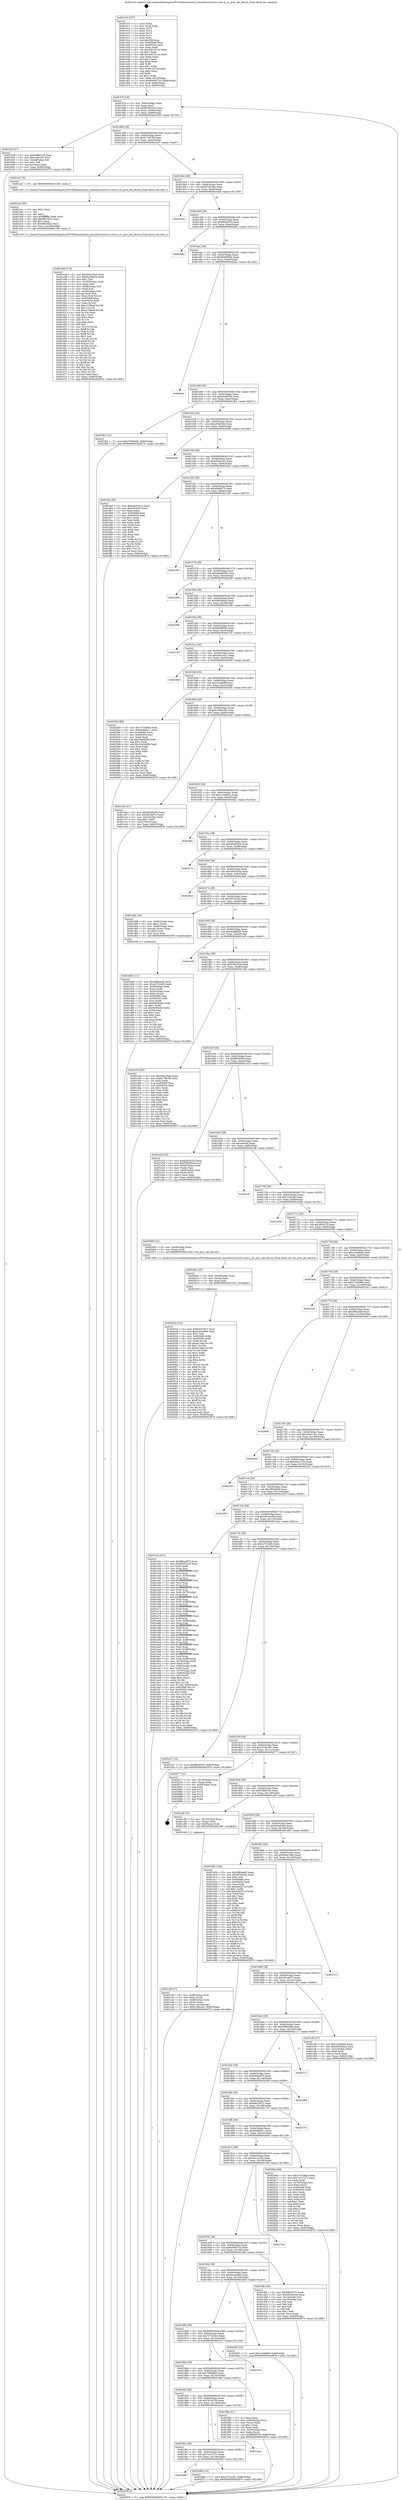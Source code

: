 digraph "0x401410" {
  label = "0x401410 (/mnt/c/Users/mathe/Desktop/tcc/POCII/binaries/extr_linuxdriversrtcrtc-core.h_rtc_proc_del_device_Final-ollvm.out::main(0))"
  labelloc = "t"
  node[shape=record]

  Entry [label="",width=0.3,height=0.3,shape=circle,fillcolor=black,style=filled]
  "0x40147b" [label="{
     0x40147b [29]\l
     | [instrs]\l
     &nbsp;&nbsp;0x40147b \<+3\>: mov -0x80(%rbp),%eax\l
     &nbsp;&nbsp;0x40147e \<+2\>: mov %eax,%ecx\l
     &nbsp;&nbsp;0x401480 \<+6\>: sub $0x80282220,%ecx\l
     &nbsp;&nbsp;0x401486 \<+6\>: mov %eax,-0x94(%rbp)\l
     &nbsp;&nbsp;0x40148c \<+6\>: mov %ecx,-0x98(%rbp)\l
     &nbsp;&nbsp;0x401492 \<+6\>: je 0000000000401b39 \<main+0x729\>\l
  }"]
  "0x401b39" [label="{
     0x401b39 [27]\l
     | [instrs]\l
     &nbsp;&nbsp;0x401b39 \<+5\>: mov $0x548bf13d,%eax\l
     &nbsp;&nbsp;0x401b3e \<+5\>: mov $0x1ceb182,%ecx\l
     &nbsp;&nbsp;0x401b43 \<+3\>: mov -0x2d(%rbp),%dl\l
     &nbsp;&nbsp;0x401b46 \<+3\>: test $0x1,%dl\l
     &nbsp;&nbsp;0x401b49 \<+3\>: cmovne %ecx,%eax\l
     &nbsp;&nbsp;0x401b4c \<+3\>: mov %eax,-0x80(%rbp)\l
     &nbsp;&nbsp;0x401b4f \<+5\>: jmp 0000000000402878 \<main+0x1468\>\l
  }"]
  "0x401498" [label="{
     0x401498 [28]\l
     | [instrs]\l
     &nbsp;&nbsp;0x401498 \<+5\>: jmp 000000000040149d \<main+0x8d\>\l
     &nbsp;&nbsp;0x40149d \<+6\>: mov -0x94(%rbp),%eax\l
     &nbsp;&nbsp;0x4014a3 \<+5\>: sub $0x817967fb,%eax\l
     &nbsp;&nbsp;0x4014a8 \<+6\>: mov %eax,-0x9c(%rbp)\l
     &nbsp;&nbsp;0x4014ae \<+6\>: je 0000000000401ea7 \<main+0xa97\>\l
  }"]
  Exit [label="",width=0.3,height=0.3,shape=circle,fillcolor=black,style=filled,peripheries=2]
  "0x401ea7" [label="{
     0x401ea7 [5]\l
     | [instrs]\l
     &nbsp;&nbsp;0x401ea7 \<+5\>: call 0000000000401160 \<next_i\>\l
     | [calls]\l
     &nbsp;&nbsp;0x401160 \{1\} (/mnt/c/Users/mathe/Desktop/tcc/POCII/binaries/extr_linuxdriversrtcrtc-core.h_rtc_proc_del_device_Final-ollvm.out::next_i)\l
  }"]
  "0x4014b4" [label="{
     0x4014b4 [28]\l
     | [instrs]\l
     &nbsp;&nbsp;0x4014b4 \<+5\>: jmp 00000000004014b9 \<main+0xa9\>\l
     &nbsp;&nbsp;0x4014b9 \<+6\>: mov -0x94(%rbp),%eax\l
     &nbsp;&nbsp;0x4014bf \<+5\>: sub $0x8516192e,%eax\l
     &nbsp;&nbsp;0x4014c4 \<+6\>: mov %eax,-0xa0(%rbp)\l
     &nbsp;&nbsp;0x4014ca \<+6\>: je 00000000004025a9 \<main+0x1199\>\l
  }"]
  "0x4019d8" [label="{
     0x4019d8\l
  }", style=dashed]
  "0x4025a9" [label="{
     0x4025a9\l
  }", style=dashed]
  "0x4014d0" [label="{
     0x4014d0 [28]\l
     | [instrs]\l
     &nbsp;&nbsp;0x4014d0 \<+5\>: jmp 00000000004014d5 \<main+0xc5\>\l
     &nbsp;&nbsp;0x4014d5 \<+6\>: mov -0x94(%rbp),%eax\l
     &nbsp;&nbsp;0x4014db \<+5\>: sub $0x8fba2870,%eax\l
     &nbsp;&nbsp;0x4014e0 \<+6\>: mov %eax,-0xa4(%rbp)\l
     &nbsp;&nbsp;0x4014e6 \<+6\>: je 000000000040268c \<main+0x127c\>\l
  }"]
  "0x40266b" [label="{
     0x40266b [12]\l
     | [instrs]\l
     &nbsp;&nbsp;0x40266b \<+7\>: movl $0x5376cc82,-0x80(%rbp)\l
     &nbsp;&nbsp;0x402672 \<+5\>: jmp 0000000000402878 \<main+0x1468\>\l
  }"]
  "0x40268c" [label="{
     0x40268c\l
  }", style=dashed]
  "0x4014ec" [label="{
     0x4014ec [28]\l
     | [instrs]\l
     &nbsp;&nbsp;0x4014ec \<+5\>: jmp 00000000004014f1 \<main+0xe1\>\l
     &nbsp;&nbsp;0x4014f1 \<+6\>: mov -0x94(%rbp),%eax\l
     &nbsp;&nbsp;0x4014f7 \<+5\>: sub $0x9846850b,%eax\l
     &nbsp;&nbsp;0x4014fc \<+6\>: mov %eax,-0xa8(%rbp)\l
     &nbsp;&nbsp;0x401502 \<+6\>: je 00000000004026ce \<main+0x12be\>\l
  }"]
  "0x4019bc" [label="{
     0x4019bc [28]\l
     | [instrs]\l
     &nbsp;&nbsp;0x4019bc \<+5\>: jmp 00000000004019c1 \<main+0x5b1\>\l
     &nbsp;&nbsp;0x4019c1 \<+6\>: mov -0x94(%rbp),%eax\l
     &nbsp;&nbsp;0x4019c7 \<+5\>: sub $0x7a7e727c,%eax\l
     &nbsp;&nbsp;0x4019cc \<+6\>: mov %eax,-0x158(%rbp)\l
     &nbsp;&nbsp;0x4019d2 \<+6\>: je 000000000040266b \<main+0x125b\>\l
  }"]
  "0x4026ce" [label="{
     0x4026ce\l
  }", style=dashed]
  "0x401508" [label="{
     0x401508 [28]\l
     | [instrs]\l
     &nbsp;&nbsp;0x401508 \<+5\>: jmp 000000000040150d \<main+0xfd\>\l
     &nbsp;&nbsp;0x40150d \<+6\>: mov -0x94(%rbp),%eax\l
     &nbsp;&nbsp;0x401513 \<+5\>: sub $0x9ec6803d,%eax\l
     &nbsp;&nbsp;0x401518 \<+6\>: mov %eax,-0xac(%rbp)\l
     &nbsp;&nbsp;0x40151e \<+6\>: je 0000000000401f82 \<main+0xb72\>\l
  }"]
  "0x401be4" [label="{
     0x401be4\l
  }", style=dashed]
  "0x401f82" [label="{
     0x401f82 [12]\l
     | [instrs]\l
     &nbsp;&nbsp;0x401f82 \<+7\>: movl $0x7594fbb9,-0x80(%rbp)\l
     &nbsp;&nbsp;0x401f89 \<+5\>: jmp 0000000000402878 \<main+0x1468\>\l
  }"]
  "0x401524" [label="{
     0x401524 [28]\l
     | [instrs]\l
     &nbsp;&nbsp;0x401524 \<+5\>: jmp 0000000000401529 \<main+0x119\>\l
     &nbsp;&nbsp;0x401529 \<+6\>: mov -0x94(%rbp),%eax\l
     &nbsp;&nbsp;0x40152f \<+5\>: sub $0xa204632b,%eax\l
     &nbsp;&nbsp;0x401534 \<+6\>: mov %eax,-0xb0(%rbp)\l
     &nbsp;&nbsp;0x40153a \<+6\>: je 0000000000402856 \<main+0x1446\>\l
  }"]
  "0x40201b" [label="{
     0x40201b [152]\l
     | [instrs]\l
     &nbsp;&nbsp;0x40201b \<+5\>: mov $0x6ab53613,%ecx\l
     &nbsp;&nbsp;0x402020 \<+5\>: mov $0x6ea2e860,%edx\l
     &nbsp;&nbsp;0x402025 \<+3\>: mov $0x1,%sil\l
     &nbsp;&nbsp;0x402028 \<+8\>: mov 0x405068,%r8d\l
     &nbsp;&nbsp;0x402030 \<+8\>: mov 0x405054,%r9d\l
     &nbsp;&nbsp;0x402038 \<+3\>: mov %r8d,%r10d\l
     &nbsp;&nbsp;0x40203b \<+7\>: add $0xdc7dad,%r10d\l
     &nbsp;&nbsp;0x402042 \<+4\>: sub $0x1,%r10d\l
     &nbsp;&nbsp;0x402046 \<+7\>: sub $0xdc7dad,%r10d\l
     &nbsp;&nbsp;0x40204d \<+4\>: imul %r10d,%r8d\l
     &nbsp;&nbsp;0x402051 \<+4\>: and $0x1,%r8d\l
     &nbsp;&nbsp;0x402055 \<+4\>: cmp $0x0,%r8d\l
     &nbsp;&nbsp;0x402059 \<+4\>: sete %r11b\l
     &nbsp;&nbsp;0x40205d \<+4\>: cmp $0xa,%r9d\l
     &nbsp;&nbsp;0x402061 \<+3\>: setl %bl\l
     &nbsp;&nbsp;0x402064 \<+3\>: mov %r11b,%r14b\l
     &nbsp;&nbsp;0x402067 \<+4\>: xor $0xff,%r14b\l
     &nbsp;&nbsp;0x40206b \<+3\>: mov %bl,%r15b\l
     &nbsp;&nbsp;0x40206e \<+4\>: xor $0xff,%r15b\l
     &nbsp;&nbsp;0x402072 \<+4\>: xor $0x1,%sil\l
     &nbsp;&nbsp;0x402076 \<+3\>: mov %r14b,%r12b\l
     &nbsp;&nbsp;0x402079 \<+4\>: and $0xff,%r12b\l
     &nbsp;&nbsp;0x40207d \<+3\>: and %sil,%r11b\l
     &nbsp;&nbsp;0x402080 \<+3\>: mov %r15b,%r13b\l
     &nbsp;&nbsp;0x402083 \<+4\>: and $0xff,%r13b\l
     &nbsp;&nbsp;0x402087 \<+3\>: and %sil,%bl\l
     &nbsp;&nbsp;0x40208a \<+3\>: or %r11b,%r12b\l
     &nbsp;&nbsp;0x40208d \<+3\>: or %bl,%r13b\l
     &nbsp;&nbsp;0x402090 \<+3\>: xor %r13b,%r12b\l
     &nbsp;&nbsp;0x402093 \<+3\>: or %r15b,%r14b\l
     &nbsp;&nbsp;0x402096 \<+4\>: xor $0xff,%r14b\l
     &nbsp;&nbsp;0x40209a \<+4\>: or $0x1,%sil\l
     &nbsp;&nbsp;0x40209e \<+3\>: and %sil,%r14b\l
     &nbsp;&nbsp;0x4020a1 \<+3\>: or %r14b,%r12b\l
     &nbsp;&nbsp;0x4020a4 \<+4\>: test $0x1,%r12b\l
     &nbsp;&nbsp;0x4020a8 \<+3\>: cmovne %edx,%ecx\l
     &nbsp;&nbsp;0x4020ab \<+3\>: mov %ecx,-0x80(%rbp)\l
     &nbsp;&nbsp;0x4020ae \<+5\>: jmp 0000000000402878 \<main+0x1468\>\l
  }"]
  "0x402856" [label="{
     0x402856\l
  }", style=dashed]
  "0x401540" [label="{
     0x401540 [28]\l
     | [instrs]\l
     &nbsp;&nbsp;0x401540 \<+5\>: jmp 0000000000401545 \<main+0x135\>\l
     &nbsp;&nbsp;0x401545 \<+6\>: mov -0x94(%rbp),%eax\l
     &nbsp;&nbsp;0x40154b \<+5\>: sub $0xa562e1b3,%eax\l
     &nbsp;&nbsp;0x401550 \<+6\>: mov %eax,-0xb4(%rbp)\l
     &nbsp;&nbsp;0x401556 \<+6\>: je 0000000000401fad \<main+0xb9d\>\l
  }"]
  "0x40200c" [label="{
     0x40200c [15]\l
     | [instrs]\l
     &nbsp;&nbsp;0x40200c \<+4\>: mov -0x58(%rbp),%rax\l
     &nbsp;&nbsp;0x402010 \<+3\>: mov (%rax),%rax\l
     &nbsp;&nbsp;0x402013 \<+3\>: mov %rax,%rdi\l
     &nbsp;&nbsp;0x402016 \<+5\>: call 0000000000401030 \<free@plt\>\l
     | [calls]\l
     &nbsp;&nbsp;0x401030 \{1\} (unknown)\l
  }"]
  "0x401fad" [label="{
     0x401fad [83]\l
     | [instrs]\l
     &nbsp;&nbsp;0x401fad \<+5\>: mov $0x6ab53613,%eax\l
     &nbsp;&nbsp;0x401fb2 \<+5\>: mov $0x3f52e70,%ecx\l
     &nbsp;&nbsp;0x401fb7 \<+2\>: xor %edx,%edx\l
     &nbsp;&nbsp;0x401fb9 \<+7\>: mov 0x405068,%esi\l
     &nbsp;&nbsp;0x401fc0 \<+7\>: mov 0x405054,%edi\l
     &nbsp;&nbsp;0x401fc7 \<+3\>: sub $0x1,%edx\l
     &nbsp;&nbsp;0x401fca \<+3\>: mov %esi,%r8d\l
     &nbsp;&nbsp;0x401fcd \<+3\>: add %edx,%r8d\l
     &nbsp;&nbsp;0x401fd0 \<+4\>: imul %r8d,%esi\l
     &nbsp;&nbsp;0x401fd4 \<+3\>: and $0x1,%esi\l
     &nbsp;&nbsp;0x401fd7 \<+3\>: cmp $0x0,%esi\l
     &nbsp;&nbsp;0x401fda \<+4\>: sete %r9b\l
     &nbsp;&nbsp;0x401fde \<+3\>: cmp $0xa,%edi\l
     &nbsp;&nbsp;0x401fe1 \<+4\>: setl %r10b\l
     &nbsp;&nbsp;0x401fe5 \<+3\>: mov %r9b,%r11b\l
     &nbsp;&nbsp;0x401fe8 \<+3\>: and %r10b,%r11b\l
     &nbsp;&nbsp;0x401feb \<+3\>: xor %r10b,%r9b\l
     &nbsp;&nbsp;0x401fee \<+3\>: or %r9b,%r11b\l
     &nbsp;&nbsp;0x401ff1 \<+4\>: test $0x1,%r11b\l
     &nbsp;&nbsp;0x401ff5 \<+3\>: cmovne %ecx,%eax\l
     &nbsp;&nbsp;0x401ff8 \<+3\>: mov %eax,-0x80(%rbp)\l
     &nbsp;&nbsp;0x401ffb \<+5\>: jmp 0000000000402878 \<main+0x1468\>\l
  }"]
  "0x40155c" [label="{
     0x40155c [28]\l
     | [instrs]\l
     &nbsp;&nbsp;0x40155c \<+5\>: jmp 0000000000401561 \<main+0x151\>\l
     &nbsp;&nbsp;0x401561 \<+6\>: mov -0x94(%rbp),%eax\l
     &nbsp;&nbsp;0x401567 \<+5\>: sub $0xa8afd475,%eax\l
     &nbsp;&nbsp;0x40156c \<+6\>: mov %eax,-0xb8(%rbp)\l
     &nbsp;&nbsp;0x401572 \<+6\>: je 0000000000401c83 \<main+0x873\>\l
  }"]
  "0x4019a0" [label="{
     0x4019a0 [28]\l
     | [instrs]\l
     &nbsp;&nbsp;0x4019a0 \<+5\>: jmp 00000000004019a5 \<main+0x595\>\l
     &nbsp;&nbsp;0x4019a5 \<+6\>: mov -0x94(%rbp),%eax\l
     &nbsp;&nbsp;0x4019ab \<+5\>: sub $0x76c167fd,%eax\l
     &nbsp;&nbsp;0x4019b0 \<+6\>: mov %eax,-0x154(%rbp)\l
     &nbsp;&nbsp;0x4019b6 \<+6\>: je 0000000000401be4 \<main+0x7d4\>\l
  }"]
  "0x401c83" [label="{
     0x401c83\l
  }", style=dashed]
  "0x401578" [label="{
     0x401578 [28]\l
     | [instrs]\l
     &nbsp;&nbsp;0x401578 \<+5\>: jmp 000000000040157d \<main+0x16d\>\l
     &nbsp;&nbsp;0x40157d \<+6\>: mov -0x94(%rbp),%eax\l
     &nbsp;&nbsp;0x401583 \<+5\>: sub $0xabe89268,%eax\l
     &nbsp;&nbsp;0x401588 \<+6\>: mov %eax,-0xbc(%rbp)\l
     &nbsp;&nbsp;0x40158e \<+6\>: je 0000000000402286 \<main+0xe76\>\l
  }"]
  "0x401f8e" [label="{
     0x401f8e [31]\l
     | [instrs]\l
     &nbsp;&nbsp;0x401f8e \<+2\>: xor %eax,%eax\l
     &nbsp;&nbsp;0x401f90 \<+4\>: mov -0x50(%rbp),%rcx\l
     &nbsp;&nbsp;0x401f94 \<+2\>: mov (%rcx),%edx\l
     &nbsp;&nbsp;0x401f96 \<+3\>: sub $0x1,%eax\l
     &nbsp;&nbsp;0x401f99 \<+2\>: sub %eax,%edx\l
     &nbsp;&nbsp;0x401f9b \<+4\>: mov -0x50(%rbp),%rcx\l
     &nbsp;&nbsp;0x401f9f \<+2\>: mov %edx,(%rcx)\l
     &nbsp;&nbsp;0x401fa1 \<+7\>: movl $0xff049559,-0x80(%rbp)\l
     &nbsp;&nbsp;0x401fa8 \<+5\>: jmp 0000000000402878 \<main+0x1468\>\l
  }"]
  "0x402286" [label="{
     0x402286\l
  }", style=dashed]
  "0x401594" [label="{
     0x401594 [28]\l
     | [instrs]\l
     &nbsp;&nbsp;0x401594 \<+5\>: jmp 0000000000401599 \<main+0x189\>\l
     &nbsp;&nbsp;0x401599 \<+6\>: mov -0x94(%rbp),%eax\l
     &nbsp;&nbsp;0x40159f \<+5\>: sub $0xb493bba9,%eax\l
     &nbsp;&nbsp;0x4015a4 \<+6\>: mov %eax,-0xc0(%rbp)\l
     &nbsp;&nbsp;0x4015aa \<+6\>: je 000000000040239b \<main+0xf8b\>\l
  }"]
  "0x401984" [label="{
     0x401984 [28]\l
     | [instrs]\l
     &nbsp;&nbsp;0x401984 \<+5\>: jmp 0000000000401989 \<main+0x579\>\l
     &nbsp;&nbsp;0x401989 \<+6\>: mov -0x94(%rbp),%eax\l
     &nbsp;&nbsp;0x40198f \<+5\>: sub $0x7594fbb9,%eax\l
     &nbsp;&nbsp;0x401994 \<+6\>: mov %eax,-0x150(%rbp)\l
     &nbsp;&nbsp;0x40199a \<+6\>: je 0000000000401f8e \<main+0xb7e\>\l
  }"]
  "0x40239b" [label="{
     0x40239b\l
  }", style=dashed]
  "0x4015b0" [label="{
     0x4015b0 [28]\l
     | [instrs]\l
     &nbsp;&nbsp;0x4015b0 \<+5\>: jmp 00000000004015b5 \<main+0x1a5\>\l
     &nbsp;&nbsp;0x4015b5 \<+6\>: mov -0x94(%rbp),%eax\l
     &nbsp;&nbsp;0x4015bb \<+5\>: sub $0xba9fd500,%eax\l
     &nbsp;&nbsp;0x4015c0 \<+6\>: mov %eax,-0xc4(%rbp)\l
     &nbsp;&nbsp;0x4015c6 \<+6\>: je 00000000004027d7 \<main+0x13c7\>\l
  }"]
  "0x402514" [label="{
     0x402514\l
  }", style=dashed]
  "0x4027d7" [label="{
     0x4027d7\l
  }", style=dashed]
  "0x4015cc" [label="{
     0x4015cc [28]\l
     | [instrs]\l
     &nbsp;&nbsp;0x4015cc \<+5\>: jmp 00000000004015d1 \<main+0x1c1\>\l
     &nbsp;&nbsp;0x4015d1 \<+6\>: mov -0x94(%rbp),%eax\l
     &nbsp;&nbsp;0x4015d7 \<+5\>: sub $0xc08c1911,%eax\l
     &nbsp;&nbsp;0x4015dc \<+6\>: mov %eax,-0xc8(%rbp)\l
     &nbsp;&nbsp;0x4015e2 \<+6\>: je 00000000004020bf \<main+0xcaf\>\l
  }"]
  "0x401968" [label="{
     0x401968 [28]\l
     | [instrs]\l
     &nbsp;&nbsp;0x401968 \<+5\>: jmp 000000000040196d \<main+0x55d\>\l
     &nbsp;&nbsp;0x40196d \<+6\>: mov -0x94(%rbp),%eax\l
     &nbsp;&nbsp;0x401973 \<+5\>: sub $0x737423e3,%eax\l
     &nbsp;&nbsp;0x401978 \<+6\>: mov %eax,-0x14c(%rbp)\l
     &nbsp;&nbsp;0x40197e \<+6\>: je 0000000000402514 \<main+0x1104\>\l
  }"]
  "0x4020bf" [label="{
     0x4020bf\l
  }", style=dashed]
  "0x4015e8" [label="{
     0x4015e8 [28]\l
     | [instrs]\l
     &nbsp;&nbsp;0x4015e8 \<+5\>: jmp 00000000004015ed \<main+0x1dd\>\l
     &nbsp;&nbsp;0x4015ed \<+6\>: mov -0x94(%rbp),%eax\l
     &nbsp;&nbsp;0x4015f3 \<+5\>: sub $0xc13a606f,%eax\l
     &nbsp;&nbsp;0x4015f8 \<+6\>: mov %eax,-0xcc(%rbp)\l
     &nbsp;&nbsp;0x4015fe \<+6\>: je 00000000004025b5 \<main+0x11a5\>\l
  }"]
  "0x4020b3" [label="{
     0x4020b3 [12]\l
     | [instrs]\l
     &nbsp;&nbsp;0x4020b3 \<+7\>: movl $0xc13a606f,-0x80(%rbp)\l
     &nbsp;&nbsp;0x4020ba \<+5\>: jmp 0000000000402878 \<main+0x1468\>\l
  }"]
  "0x4025b5" [label="{
     0x4025b5 [88]\l
     | [instrs]\l
     &nbsp;&nbsp;0x4025b5 \<+5\>: mov $0x7e7d38a6,%eax\l
     &nbsp;&nbsp;0x4025ba \<+5\>: mov $0x6d3b6e11,%ecx\l
     &nbsp;&nbsp;0x4025bf \<+7\>: mov 0x405068,%edx\l
     &nbsp;&nbsp;0x4025c6 \<+7\>: mov 0x405054,%esi\l
     &nbsp;&nbsp;0x4025cd \<+2\>: mov %edx,%edi\l
     &nbsp;&nbsp;0x4025cf \<+6\>: sub $0x20a3d09b,%edi\l
     &nbsp;&nbsp;0x4025d5 \<+3\>: sub $0x1,%edi\l
     &nbsp;&nbsp;0x4025d8 \<+6\>: add $0x20a3d09b,%edi\l
     &nbsp;&nbsp;0x4025de \<+3\>: imul %edi,%edx\l
     &nbsp;&nbsp;0x4025e1 \<+3\>: and $0x1,%edx\l
     &nbsp;&nbsp;0x4025e4 \<+3\>: cmp $0x0,%edx\l
     &nbsp;&nbsp;0x4025e7 \<+4\>: sete %r8b\l
     &nbsp;&nbsp;0x4025eb \<+3\>: cmp $0xa,%esi\l
     &nbsp;&nbsp;0x4025ee \<+4\>: setl %r9b\l
     &nbsp;&nbsp;0x4025f2 \<+3\>: mov %r8b,%r10b\l
     &nbsp;&nbsp;0x4025f5 \<+3\>: and %r9b,%r10b\l
     &nbsp;&nbsp;0x4025f8 \<+3\>: xor %r9b,%r8b\l
     &nbsp;&nbsp;0x4025fb \<+3\>: or %r8b,%r10b\l
     &nbsp;&nbsp;0x4025fe \<+4\>: test $0x1,%r10b\l
     &nbsp;&nbsp;0x402602 \<+3\>: cmovne %ecx,%eax\l
     &nbsp;&nbsp;0x402605 \<+3\>: mov %eax,-0x80(%rbp)\l
     &nbsp;&nbsp;0x402608 \<+5\>: jmp 0000000000402878 \<main+0x1468\>\l
  }"]
  "0x401604" [label="{
     0x401604 [28]\l
     | [instrs]\l
     &nbsp;&nbsp;0x401604 \<+5\>: jmp 0000000000401609 \<main+0x1f9\>\l
     &nbsp;&nbsp;0x401609 \<+6\>: mov -0x94(%rbp),%eax\l
     &nbsp;&nbsp;0x40160f \<+5\>: sub $0xc186a262,%eax\l
     &nbsp;&nbsp;0x401614 \<+6\>: mov %eax,-0xd0(%rbp)\l
     &nbsp;&nbsp;0x40161a \<+6\>: je 0000000000401cba \<main+0x8aa\>\l
  }"]
  "0x401ed4" [label="{
     0x401ed4 [174]\l
     | [instrs]\l
     &nbsp;&nbsp;0x401ed4 \<+5\>: mov $0x564a7ba0,%ecx\l
     &nbsp;&nbsp;0x401ed9 \<+5\>: mov $0x9ec6803d,%edx\l
     &nbsp;&nbsp;0x401ede \<+3\>: mov $0x1,%sil\l
     &nbsp;&nbsp;0x401ee1 \<+6\>: mov -0x160(%rbp),%edi\l
     &nbsp;&nbsp;0x401ee7 \<+3\>: imul %eax,%edi\l
     &nbsp;&nbsp;0x401eea \<+4\>: mov -0x58(%rbp),%r8\l
     &nbsp;&nbsp;0x401eee \<+3\>: mov (%r8),%r8\l
     &nbsp;&nbsp;0x401ef1 \<+4\>: mov -0x50(%rbp),%r9\l
     &nbsp;&nbsp;0x401ef5 \<+3\>: movslq (%r9),%r9\l
     &nbsp;&nbsp;0x401ef8 \<+4\>: mov %edi,(%r8,%r9,4)\l
     &nbsp;&nbsp;0x401efc \<+7\>: mov 0x405068,%eax\l
     &nbsp;&nbsp;0x401f03 \<+7\>: mov 0x405054,%edi\l
     &nbsp;&nbsp;0x401f0a \<+3\>: mov %eax,%r10d\l
     &nbsp;&nbsp;0x401f0d \<+7\>: add $0xcc708aaf,%r10d\l
     &nbsp;&nbsp;0x401f14 \<+4\>: sub $0x1,%r10d\l
     &nbsp;&nbsp;0x401f18 \<+7\>: sub $0xcc708aaf,%r10d\l
     &nbsp;&nbsp;0x401f1f \<+4\>: imul %r10d,%eax\l
     &nbsp;&nbsp;0x401f23 \<+3\>: and $0x1,%eax\l
     &nbsp;&nbsp;0x401f26 \<+3\>: cmp $0x0,%eax\l
     &nbsp;&nbsp;0x401f29 \<+4\>: sete %r11b\l
     &nbsp;&nbsp;0x401f2d \<+3\>: cmp $0xa,%edi\l
     &nbsp;&nbsp;0x401f30 \<+3\>: setl %bl\l
     &nbsp;&nbsp;0x401f33 \<+3\>: mov %r11b,%r14b\l
     &nbsp;&nbsp;0x401f36 \<+4\>: xor $0xff,%r14b\l
     &nbsp;&nbsp;0x401f3a \<+3\>: mov %bl,%r15b\l
     &nbsp;&nbsp;0x401f3d \<+4\>: xor $0xff,%r15b\l
     &nbsp;&nbsp;0x401f41 \<+4\>: xor $0x1,%sil\l
     &nbsp;&nbsp;0x401f45 \<+3\>: mov %r14b,%r12b\l
     &nbsp;&nbsp;0x401f48 \<+4\>: and $0xff,%r12b\l
     &nbsp;&nbsp;0x401f4c \<+3\>: and %sil,%r11b\l
     &nbsp;&nbsp;0x401f4f \<+3\>: mov %r15b,%r13b\l
     &nbsp;&nbsp;0x401f52 \<+4\>: and $0xff,%r13b\l
     &nbsp;&nbsp;0x401f56 \<+3\>: and %sil,%bl\l
     &nbsp;&nbsp;0x401f59 \<+3\>: or %r11b,%r12b\l
     &nbsp;&nbsp;0x401f5c \<+3\>: or %bl,%r13b\l
     &nbsp;&nbsp;0x401f5f \<+3\>: xor %r13b,%r12b\l
     &nbsp;&nbsp;0x401f62 \<+3\>: or %r15b,%r14b\l
     &nbsp;&nbsp;0x401f65 \<+4\>: xor $0xff,%r14b\l
     &nbsp;&nbsp;0x401f69 \<+4\>: or $0x1,%sil\l
     &nbsp;&nbsp;0x401f6d \<+3\>: and %sil,%r14b\l
     &nbsp;&nbsp;0x401f70 \<+3\>: or %r14b,%r12b\l
     &nbsp;&nbsp;0x401f73 \<+4\>: test $0x1,%r12b\l
     &nbsp;&nbsp;0x401f77 \<+3\>: cmovne %edx,%ecx\l
     &nbsp;&nbsp;0x401f7a \<+3\>: mov %ecx,-0x80(%rbp)\l
     &nbsp;&nbsp;0x401f7d \<+5\>: jmp 0000000000402878 \<main+0x1468\>\l
  }"]
  "0x401cba" [label="{
     0x401cba [27]\l
     | [instrs]\l
     &nbsp;&nbsp;0x401cba \<+5\>: mov $0xeb266636,%eax\l
     &nbsp;&nbsp;0x401cbf \<+5\>: mov $0x581def72,%ecx\l
     &nbsp;&nbsp;0x401cc4 \<+3\>: mov -0x2c(%rbp),%edx\l
     &nbsp;&nbsp;0x401cc7 \<+3\>: cmp $0x1,%edx\l
     &nbsp;&nbsp;0x401cca \<+3\>: cmovl %ecx,%eax\l
     &nbsp;&nbsp;0x401ccd \<+3\>: mov %eax,-0x80(%rbp)\l
     &nbsp;&nbsp;0x401cd0 \<+5\>: jmp 0000000000402878 \<main+0x1468\>\l
  }"]
  "0x401620" [label="{
     0x401620 [28]\l
     | [instrs]\l
     &nbsp;&nbsp;0x401620 \<+5\>: jmp 0000000000401625 \<main+0x215\>\l
     &nbsp;&nbsp;0x401625 \<+6\>: mov -0x94(%rbp),%eax\l
     &nbsp;&nbsp;0x40162b \<+5\>: sub $0xce19861a,%eax\l
     &nbsp;&nbsp;0x401630 \<+6\>: mov %eax,-0xd4(%rbp)\l
     &nbsp;&nbsp;0x401636 \<+6\>: je 00000000004024bc \<main+0x10ac\>\l
  }"]
  "0x401eac" [label="{
     0x401eac [40]\l
     | [instrs]\l
     &nbsp;&nbsp;0x401eac \<+5\>: mov $0x2,%ecx\l
     &nbsp;&nbsp;0x401eb1 \<+1\>: cltd\l
     &nbsp;&nbsp;0x401eb2 \<+2\>: idiv %ecx\l
     &nbsp;&nbsp;0x401eb4 \<+6\>: imul $0xfffffffe,%edx,%ecx\l
     &nbsp;&nbsp;0x401eba \<+6\>: add $0xdf633922,%ecx\l
     &nbsp;&nbsp;0x401ec0 \<+3\>: add $0x1,%ecx\l
     &nbsp;&nbsp;0x401ec3 \<+6\>: sub $0xdf633922,%ecx\l
     &nbsp;&nbsp;0x401ec9 \<+6\>: mov %ecx,-0x160(%rbp)\l
     &nbsp;&nbsp;0x401ecf \<+5\>: call 0000000000401160 \<next_i\>\l
     | [calls]\l
     &nbsp;&nbsp;0x401160 \{1\} (/mnt/c/Users/mathe/Desktop/tcc/POCII/binaries/extr_linuxdriversrtcrtc-core.h_rtc_proc_del_device_Final-ollvm.out::next_i)\l
  }"]
  "0x4024bc" [label="{
     0x4024bc\l
  }", style=dashed]
  "0x40163c" [label="{
     0x40163c [28]\l
     | [instrs]\l
     &nbsp;&nbsp;0x40163c \<+5\>: jmp 0000000000401641 \<main+0x231\>\l
     &nbsp;&nbsp;0x401641 \<+6\>: mov -0x94(%rbp),%eax\l
     &nbsp;&nbsp;0x401647 \<+5\>: sub $0xd3b98245,%eax\l
     &nbsp;&nbsp;0x40164c \<+6\>: mov %eax,-0xd8(%rbp)\l
     &nbsp;&nbsp;0x401652 \<+6\>: je 0000000000402374 \<main+0xf64\>\l
  }"]
  "0x401db8" [label="{
     0x401db8 [111]\l
     | [instrs]\l
     &nbsp;&nbsp;0x401db8 \<+5\>: mov $0x2f80a4e0,%ecx\l
     &nbsp;&nbsp;0x401dbd \<+5\>: mov $0x4c701b86,%edx\l
     &nbsp;&nbsp;0x401dc2 \<+4\>: mov -0x58(%rbp),%rdi\l
     &nbsp;&nbsp;0x401dc6 \<+3\>: mov %rax,(%rdi)\l
     &nbsp;&nbsp;0x401dc9 \<+4\>: mov -0x50(%rbp),%rax\l
     &nbsp;&nbsp;0x401dcd \<+6\>: movl $0x0,(%rax)\l
     &nbsp;&nbsp;0x401dd3 \<+7\>: mov 0x405068,%esi\l
     &nbsp;&nbsp;0x401dda \<+8\>: mov 0x405054,%r8d\l
     &nbsp;&nbsp;0x401de2 \<+3\>: mov %esi,%r9d\l
     &nbsp;&nbsp;0x401de5 \<+7\>: add $0x93f56260,%r9d\l
     &nbsp;&nbsp;0x401dec \<+4\>: sub $0x1,%r9d\l
     &nbsp;&nbsp;0x401df0 \<+7\>: sub $0x93f56260,%r9d\l
     &nbsp;&nbsp;0x401df7 \<+4\>: imul %r9d,%esi\l
     &nbsp;&nbsp;0x401dfb \<+3\>: and $0x1,%esi\l
     &nbsp;&nbsp;0x401dfe \<+3\>: cmp $0x0,%esi\l
     &nbsp;&nbsp;0x401e01 \<+4\>: sete %r10b\l
     &nbsp;&nbsp;0x401e05 \<+4\>: cmp $0xa,%r8d\l
     &nbsp;&nbsp;0x401e09 \<+4\>: setl %r11b\l
     &nbsp;&nbsp;0x401e0d \<+3\>: mov %r10b,%bl\l
     &nbsp;&nbsp;0x401e10 \<+3\>: and %r11b,%bl\l
     &nbsp;&nbsp;0x401e13 \<+3\>: xor %r11b,%r10b\l
     &nbsp;&nbsp;0x401e16 \<+3\>: or %r10b,%bl\l
     &nbsp;&nbsp;0x401e19 \<+3\>: test $0x1,%bl\l
     &nbsp;&nbsp;0x401e1c \<+3\>: cmovne %edx,%ecx\l
     &nbsp;&nbsp;0x401e1f \<+3\>: mov %ecx,-0x80(%rbp)\l
     &nbsp;&nbsp;0x401e22 \<+5\>: jmp 0000000000402878 \<main+0x1468\>\l
  }"]
  "0x402374" [label="{
     0x402374\l
  }", style=dashed]
  "0x401658" [label="{
     0x401658 [28]\l
     | [instrs]\l
     &nbsp;&nbsp;0x401658 \<+5\>: jmp 000000000040165d \<main+0x24d\>\l
     &nbsp;&nbsp;0x40165d \<+6\>: mov -0x94(%rbp),%eax\l
     &nbsp;&nbsp;0x401663 \<+5\>: sub $0xd5644354,%eax\l
     &nbsp;&nbsp;0x401668 \<+6\>: mov %eax,-0xdc(%rbp)\l
     &nbsp;&nbsp;0x40166e \<+6\>: je 00000000004024a4 \<main+0x1094\>\l
  }"]
  "0x401c9f" [label="{
     0x401c9f [27]\l
     | [instrs]\l
     &nbsp;&nbsp;0x401c9f \<+4\>: mov -0x68(%rbp),%rdi\l
     &nbsp;&nbsp;0x401ca3 \<+2\>: mov %eax,(%rdi)\l
     &nbsp;&nbsp;0x401ca5 \<+4\>: mov -0x68(%rbp),%rdi\l
     &nbsp;&nbsp;0x401ca9 \<+2\>: mov (%rdi),%eax\l
     &nbsp;&nbsp;0x401cab \<+3\>: mov %eax,-0x2c(%rbp)\l
     &nbsp;&nbsp;0x401cae \<+7\>: movl $0xc186a262,-0x80(%rbp)\l
     &nbsp;&nbsp;0x401cb5 \<+5\>: jmp 0000000000402878 \<main+0x1468\>\l
  }"]
  "0x4024a4" [label="{
     0x4024a4\l
  }", style=dashed]
  "0x401674" [label="{
     0x401674 [28]\l
     | [instrs]\l
     &nbsp;&nbsp;0x401674 \<+5\>: jmp 0000000000401679 \<main+0x269\>\l
     &nbsp;&nbsp;0x401679 \<+6\>: mov -0x94(%rbp),%eax\l
     &nbsp;&nbsp;0x40167f \<+5\>: sub $0xdf7b2542,%eax\l
     &nbsp;&nbsp;0x401684 \<+6\>: mov %eax,-0xe0(%rbp)\l
     &nbsp;&nbsp;0x40168a \<+6\>: je 0000000000401d9b \<main+0x98b\>\l
  }"]
  "0x401410" [label="{
     0x401410 [107]\l
     | [instrs]\l
     &nbsp;&nbsp;0x401410 \<+1\>: push %rbp\l
     &nbsp;&nbsp;0x401411 \<+3\>: mov %rsp,%rbp\l
     &nbsp;&nbsp;0x401414 \<+2\>: push %r15\l
     &nbsp;&nbsp;0x401416 \<+2\>: push %r14\l
     &nbsp;&nbsp;0x401418 \<+2\>: push %r13\l
     &nbsp;&nbsp;0x40141a \<+2\>: push %r12\l
     &nbsp;&nbsp;0x40141c \<+1\>: push %rbx\l
     &nbsp;&nbsp;0x40141d \<+7\>: sub $0x158,%rsp\l
     &nbsp;&nbsp;0x401424 \<+7\>: mov 0x405068,%eax\l
     &nbsp;&nbsp;0x40142b \<+7\>: mov 0x405054,%ecx\l
     &nbsp;&nbsp;0x401432 \<+2\>: mov %eax,%edx\l
     &nbsp;&nbsp;0x401434 \<+6\>: sub $0x4451011b,%edx\l
     &nbsp;&nbsp;0x40143a \<+3\>: sub $0x1,%edx\l
     &nbsp;&nbsp;0x40143d \<+6\>: add $0x4451011b,%edx\l
     &nbsp;&nbsp;0x401443 \<+3\>: imul %edx,%eax\l
     &nbsp;&nbsp;0x401446 \<+3\>: and $0x1,%eax\l
     &nbsp;&nbsp;0x401449 \<+3\>: cmp $0x0,%eax\l
     &nbsp;&nbsp;0x40144c \<+4\>: sete %r8b\l
     &nbsp;&nbsp;0x401450 \<+4\>: and $0x1,%r8b\l
     &nbsp;&nbsp;0x401454 \<+4\>: mov %r8b,-0x7a(%rbp)\l
     &nbsp;&nbsp;0x401458 \<+3\>: cmp $0xa,%ecx\l
     &nbsp;&nbsp;0x40145b \<+4\>: setl %r8b\l
     &nbsp;&nbsp;0x40145f \<+4\>: and $0x1,%r8b\l
     &nbsp;&nbsp;0x401463 \<+4\>: mov %r8b,-0x79(%rbp)\l
     &nbsp;&nbsp;0x401467 \<+7\>: movl $0x6e90672d,-0x80(%rbp)\l
     &nbsp;&nbsp;0x40146e \<+6\>: mov %edi,-0x84(%rbp)\l
     &nbsp;&nbsp;0x401474 \<+7\>: mov %rsi,-0x90(%rbp)\l
  }"]
  "0x401d9b" [label="{
     0x401d9b [29]\l
     | [instrs]\l
     &nbsp;&nbsp;0x401d9b \<+4\>: mov -0x60(%rbp),%rax\l
     &nbsp;&nbsp;0x401d9f \<+6\>: movl $0x1,(%rax)\l
     &nbsp;&nbsp;0x401da5 \<+4\>: mov -0x60(%rbp),%rax\l
     &nbsp;&nbsp;0x401da9 \<+3\>: movslq (%rax),%rax\l
     &nbsp;&nbsp;0x401dac \<+4\>: shl $0x2,%rax\l
     &nbsp;&nbsp;0x401db0 \<+3\>: mov %rax,%rdi\l
     &nbsp;&nbsp;0x401db3 \<+5\>: call 0000000000401050 \<malloc@plt\>\l
     | [calls]\l
     &nbsp;&nbsp;0x401050 \{1\} (unknown)\l
  }"]
  "0x401690" [label="{
     0x401690 [28]\l
     | [instrs]\l
     &nbsp;&nbsp;0x401690 \<+5\>: jmp 0000000000401695 \<main+0x285\>\l
     &nbsp;&nbsp;0x401695 \<+6\>: mov -0x94(%rbp),%eax\l
     &nbsp;&nbsp;0x40169b \<+5\>: sub $0xeb266636,%eax\l
     &nbsp;&nbsp;0x4016a0 \<+6\>: mov %eax,-0xe4(%rbp)\l
     &nbsp;&nbsp;0x4016a6 \<+6\>: je 0000000000401cd5 \<main+0x8c5\>\l
  }"]
  "0x402878" [label="{
     0x402878 [5]\l
     | [instrs]\l
     &nbsp;&nbsp;0x402878 \<+5\>: jmp 000000000040147b \<main+0x6b\>\l
  }"]
  "0x401cd5" [label="{
     0x401cd5\l
  }", style=dashed]
  "0x4016ac" [label="{
     0x4016ac [28]\l
     | [instrs]\l
     &nbsp;&nbsp;0x4016ac \<+5\>: jmp 00000000004016b1 \<main+0x2a1\>\l
     &nbsp;&nbsp;0x4016b1 \<+6\>: mov -0x94(%rbp),%eax\l
     &nbsp;&nbsp;0x4016b7 \<+5\>: sub $0xf76b55cd,%eax\l
     &nbsp;&nbsp;0x4016bc \<+6\>: mov %eax,-0xe8(%rbp)\l
     &nbsp;&nbsp;0x4016c2 \<+6\>: je 0000000000401e54 \<main+0xa44\>\l
  }"]
  "0x40194c" [label="{
     0x40194c [28]\l
     | [instrs]\l
     &nbsp;&nbsp;0x40194c \<+5\>: jmp 0000000000401951 \<main+0x541\>\l
     &nbsp;&nbsp;0x401951 \<+6\>: mov -0x94(%rbp),%eax\l
     &nbsp;&nbsp;0x401957 \<+5\>: sub $0x6ea2e860,%eax\l
     &nbsp;&nbsp;0x40195c \<+6\>: mov %eax,-0x148(%rbp)\l
     &nbsp;&nbsp;0x401962 \<+6\>: je 00000000004020b3 \<main+0xca3\>\l
  }"]
  "0x401e54" [label="{
     0x401e54 [83]\l
     | [instrs]\l
     &nbsp;&nbsp;0x401e54 \<+5\>: mov $0x564a7ba0,%eax\l
     &nbsp;&nbsp;0x401e59 \<+5\>: mov $0x817967fb,%ecx\l
     &nbsp;&nbsp;0x401e5e \<+2\>: xor %edx,%edx\l
     &nbsp;&nbsp;0x401e60 \<+7\>: mov 0x405068,%esi\l
     &nbsp;&nbsp;0x401e67 \<+7\>: mov 0x405054,%edi\l
     &nbsp;&nbsp;0x401e6e \<+3\>: sub $0x1,%edx\l
     &nbsp;&nbsp;0x401e71 \<+3\>: mov %esi,%r8d\l
     &nbsp;&nbsp;0x401e74 \<+3\>: add %edx,%r8d\l
     &nbsp;&nbsp;0x401e77 \<+4\>: imul %r8d,%esi\l
     &nbsp;&nbsp;0x401e7b \<+3\>: and $0x1,%esi\l
     &nbsp;&nbsp;0x401e7e \<+3\>: cmp $0x0,%esi\l
     &nbsp;&nbsp;0x401e81 \<+4\>: sete %r9b\l
     &nbsp;&nbsp;0x401e85 \<+3\>: cmp $0xa,%edi\l
     &nbsp;&nbsp;0x401e88 \<+4\>: setl %r10b\l
     &nbsp;&nbsp;0x401e8c \<+3\>: mov %r9b,%r11b\l
     &nbsp;&nbsp;0x401e8f \<+3\>: and %r10b,%r11b\l
     &nbsp;&nbsp;0x401e92 \<+3\>: xor %r10b,%r9b\l
     &nbsp;&nbsp;0x401e95 \<+3\>: or %r9b,%r11b\l
     &nbsp;&nbsp;0x401e98 \<+4\>: test $0x1,%r11b\l
     &nbsp;&nbsp;0x401e9c \<+3\>: cmovne %ecx,%eax\l
     &nbsp;&nbsp;0x401e9f \<+3\>: mov %eax,-0x80(%rbp)\l
     &nbsp;&nbsp;0x401ea2 \<+5\>: jmp 0000000000402878 \<main+0x1468\>\l
  }"]
  "0x4016c8" [label="{
     0x4016c8 [28]\l
     | [instrs]\l
     &nbsp;&nbsp;0x4016c8 \<+5\>: jmp 00000000004016cd \<main+0x2bd\>\l
     &nbsp;&nbsp;0x4016cd \<+6\>: mov -0x94(%rbp),%eax\l
     &nbsp;&nbsp;0x4016d3 \<+5\>: sub $0xff049559,%eax\l
     &nbsp;&nbsp;0x4016d8 \<+6\>: mov %eax,-0xec(%rbp)\l
     &nbsp;&nbsp;0x4016de \<+6\>: je 0000000000401e33 \<main+0xa23\>\l
  }"]
  "0x4019fe" [label="{
     0x4019fe [44]\l
     | [instrs]\l
     &nbsp;&nbsp;0x4019fe \<+5\>: mov $0x8fba2870,%eax\l
     &nbsp;&nbsp;0x401a03 \<+5\>: mov $0x491e4458,%ecx\l
     &nbsp;&nbsp;0x401a08 \<+3\>: mov -0x7a(%rbp),%dl\l
     &nbsp;&nbsp;0x401a0b \<+4\>: mov -0x79(%rbp),%sil\l
     &nbsp;&nbsp;0x401a0f \<+3\>: mov %dl,%dil\l
     &nbsp;&nbsp;0x401a12 \<+3\>: and %sil,%dil\l
     &nbsp;&nbsp;0x401a15 \<+3\>: xor %sil,%dl\l
     &nbsp;&nbsp;0x401a18 \<+3\>: or %dl,%dil\l
     &nbsp;&nbsp;0x401a1b \<+4\>: test $0x1,%dil\l
     &nbsp;&nbsp;0x401a1f \<+3\>: cmovne %ecx,%eax\l
     &nbsp;&nbsp;0x401a22 \<+3\>: mov %eax,-0x80(%rbp)\l
     &nbsp;&nbsp;0x401a25 \<+5\>: jmp 0000000000402878 \<main+0x1468\>\l
  }"]
  "0x401e33" [label="{
     0x401e33 [33]\l
     | [instrs]\l
     &nbsp;&nbsp;0x401e33 \<+5\>: mov $0xa562e1b3,%eax\l
     &nbsp;&nbsp;0x401e38 \<+5\>: mov $0xf76b55cd,%ecx\l
     &nbsp;&nbsp;0x401e3d \<+4\>: mov -0x50(%rbp),%rdx\l
     &nbsp;&nbsp;0x401e41 \<+2\>: mov (%rdx),%esi\l
     &nbsp;&nbsp;0x401e43 \<+4\>: mov -0x60(%rbp),%rdx\l
     &nbsp;&nbsp;0x401e47 \<+2\>: cmp (%rdx),%esi\l
     &nbsp;&nbsp;0x401e49 \<+3\>: cmovl %ecx,%eax\l
     &nbsp;&nbsp;0x401e4c \<+3\>: mov %eax,-0x80(%rbp)\l
     &nbsp;&nbsp;0x401e4f \<+5\>: jmp 0000000000402878 \<main+0x1468\>\l
  }"]
  "0x4016e4" [label="{
     0x4016e4 [28]\l
     | [instrs]\l
     &nbsp;&nbsp;0x4016e4 \<+5\>: jmp 00000000004016e9 \<main+0x2d9\>\l
     &nbsp;&nbsp;0x4016e9 \<+6\>: mov -0x94(%rbp),%eax\l
     &nbsp;&nbsp;0x4016ef \<+5\>: sub $0xaa8c80,%eax\l
     &nbsp;&nbsp;0x4016f4 \<+6\>: mov %eax,-0xf0(%rbp)\l
     &nbsp;&nbsp;0x4016fa \<+6\>: je 00000000004021df \<main+0xdcf\>\l
  }"]
  "0x401930" [label="{
     0x401930 [28]\l
     | [instrs]\l
     &nbsp;&nbsp;0x401930 \<+5\>: jmp 0000000000401935 \<main+0x525\>\l
     &nbsp;&nbsp;0x401935 \<+6\>: mov -0x94(%rbp),%eax\l
     &nbsp;&nbsp;0x40193b \<+5\>: sub $0x6e90672d,%eax\l
     &nbsp;&nbsp;0x401940 \<+6\>: mov %eax,-0x144(%rbp)\l
     &nbsp;&nbsp;0x401946 \<+6\>: je 00000000004019fe \<main+0x5ee\>\l
  }"]
  "0x4021df" [label="{
     0x4021df\l
  }", style=dashed]
  "0x401700" [label="{
     0x401700 [28]\l
     | [instrs]\l
     &nbsp;&nbsp;0x401700 \<+5\>: jmp 0000000000401705 \<main+0x2f5\>\l
     &nbsp;&nbsp;0x401705 \<+6\>: mov -0x94(%rbp),%eax\l
     &nbsp;&nbsp;0x40170b \<+5\>: sub $0x1ceb182,%eax\l
     &nbsp;&nbsp;0x401710 \<+6\>: mov %eax,-0xf4(%rbp)\l
     &nbsp;&nbsp;0x401716 \<+6\>: je 0000000000401b54 \<main+0x744\>\l
  }"]
  "0x40279d" [label="{
     0x40279d\l
  }", style=dashed]
  "0x401b54" [label="{
     0x401b54\l
  }", style=dashed]
  "0x40171c" [label="{
     0x40171c [28]\l
     | [instrs]\l
     &nbsp;&nbsp;0x40171c \<+5\>: jmp 0000000000401721 \<main+0x311\>\l
     &nbsp;&nbsp;0x401721 \<+6\>: mov -0x94(%rbp),%eax\l
     &nbsp;&nbsp;0x401727 \<+5\>: sub $0x3f52e70,%eax\l
     &nbsp;&nbsp;0x40172c \<+6\>: mov %eax,-0xf8(%rbp)\l
     &nbsp;&nbsp;0x401732 \<+6\>: je 0000000000402000 \<main+0xbf0\>\l
  }"]
  "0x401914" [label="{
     0x401914 [28]\l
     | [instrs]\l
     &nbsp;&nbsp;0x401914 \<+5\>: jmp 0000000000401919 \<main+0x509\>\l
     &nbsp;&nbsp;0x401919 \<+6\>: mov -0x94(%rbp),%eax\l
     &nbsp;&nbsp;0x40191f \<+5\>: sub $0x6dc121d6,%eax\l
     &nbsp;&nbsp;0x401924 \<+6\>: mov %eax,-0x140(%rbp)\l
     &nbsp;&nbsp;0x40192a \<+6\>: je 000000000040279d \<main+0x138d\>\l
  }"]
  "0x402000" [label="{
     0x402000 [12]\l
     | [instrs]\l
     &nbsp;&nbsp;0x402000 \<+4\>: mov -0x58(%rbp),%rax\l
     &nbsp;&nbsp;0x402004 \<+3\>: mov (%rax),%rdi\l
     &nbsp;&nbsp;0x402007 \<+5\>: call 0000000000401400 \<rtc_proc_del_device\>\l
     | [calls]\l
     &nbsp;&nbsp;0x401400 \{1\} (/mnt/c/Users/mathe/Desktop/tcc/POCII/binaries/extr_linuxdriversrtcrtc-core.h_rtc_proc_del_device_Final-ollvm.out::rtc_proc_del_device)\l
  }"]
  "0x401738" [label="{
     0x401738 [28]\l
     | [instrs]\l
     &nbsp;&nbsp;0x401738 \<+5\>: jmp 000000000040173d \<main+0x32d\>\l
     &nbsp;&nbsp;0x40173d \<+6\>: mov -0x94(%rbp),%eax\l
     &nbsp;&nbsp;0x401743 \<+5\>: sub $0x1a44f9a8,%eax\l
     &nbsp;&nbsp;0x401748 \<+6\>: mov %eax,-0xfc(%rbp)\l
     &nbsp;&nbsp;0x40174e \<+6\>: je 00000000004024b0 \<main+0x10a0\>\l
  }"]
  "0x40260d" [label="{
     0x40260d [94]\l
     | [instrs]\l
     &nbsp;&nbsp;0x40260d \<+5\>: mov $0x7e7d38a6,%eax\l
     &nbsp;&nbsp;0x402612 \<+5\>: mov $0x7a7e727c,%ecx\l
     &nbsp;&nbsp;0x402617 \<+2\>: xor %edx,%edx\l
     &nbsp;&nbsp;0x402619 \<+4\>: mov -0x78(%rbp),%rsi\l
     &nbsp;&nbsp;0x40261d \<+6\>: movl $0x0,(%rsi)\l
     &nbsp;&nbsp;0x402623 \<+7\>: mov 0x405068,%edi\l
     &nbsp;&nbsp;0x40262a \<+8\>: mov 0x405054,%r8d\l
     &nbsp;&nbsp;0x402632 \<+3\>: sub $0x1,%edx\l
     &nbsp;&nbsp;0x402635 \<+3\>: mov %edi,%r9d\l
     &nbsp;&nbsp;0x402638 \<+3\>: add %edx,%r9d\l
     &nbsp;&nbsp;0x40263b \<+4\>: imul %r9d,%edi\l
     &nbsp;&nbsp;0x40263f \<+3\>: and $0x1,%edi\l
     &nbsp;&nbsp;0x402642 \<+3\>: cmp $0x0,%edi\l
     &nbsp;&nbsp;0x402645 \<+4\>: sete %r10b\l
     &nbsp;&nbsp;0x402649 \<+4\>: cmp $0xa,%r8d\l
     &nbsp;&nbsp;0x40264d \<+4\>: setl %r11b\l
     &nbsp;&nbsp;0x402651 \<+3\>: mov %r10b,%bl\l
     &nbsp;&nbsp;0x402654 \<+3\>: and %r11b,%bl\l
     &nbsp;&nbsp;0x402657 \<+3\>: xor %r11b,%r10b\l
     &nbsp;&nbsp;0x40265a \<+3\>: or %r10b,%bl\l
     &nbsp;&nbsp;0x40265d \<+3\>: test $0x1,%bl\l
     &nbsp;&nbsp;0x402660 \<+3\>: cmovne %ecx,%eax\l
     &nbsp;&nbsp;0x402663 \<+3\>: mov %eax,-0x80(%rbp)\l
     &nbsp;&nbsp;0x402666 \<+5\>: jmp 0000000000402878 \<main+0x1468\>\l
  }"]
  "0x4024b0" [label="{
     0x4024b0\l
  }", style=dashed]
  "0x401754" [label="{
     0x401754 [28]\l
     | [instrs]\l
     &nbsp;&nbsp;0x401754 \<+5\>: jmp 0000000000401759 \<main+0x349\>\l
     &nbsp;&nbsp;0x401759 \<+6\>: mov -0x94(%rbp),%eax\l
     &nbsp;&nbsp;0x40175f \<+5\>: sub $0x27a0e086,%eax\l
     &nbsp;&nbsp;0x401764 \<+6\>: mov %eax,-0x100(%rbp)\l
     &nbsp;&nbsp;0x40176a \<+6\>: je 00000000004021d3 \<main+0xdc3\>\l
  }"]
  "0x4018f8" [label="{
     0x4018f8 [28]\l
     | [instrs]\l
     &nbsp;&nbsp;0x4018f8 \<+5\>: jmp 00000000004018fd \<main+0x4ed\>\l
     &nbsp;&nbsp;0x4018fd \<+6\>: mov -0x94(%rbp),%eax\l
     &nbsp;&nbsp;0x401903 \<+5\>: sub $0x6d3b6e11,%eax\l
     &nbsp;&nbsp;0x401908 \<+6\>: mov %eax,-0x13c(%rbp)\l
     &nbsp;&nbsp;0x40190e \<+6\>: je 000000000040260d \<main+0x11fd\>\l
  }"]
  "0x4021d3" [label="{
     0x4021d3\l
  }", style=dashed]
  "0x401770" [label="{
     0x401770 [28]\l
     | [instrs]\l
     &nbsp;&nbsp;0x401770 \<+5\>: jmp 0000000000401775 \<main+0x365\>\l
     &nbsp;&nbsp;0x401775 \<+6\>: mov -0x94(%rbp),%eax\l
     &nbsp;&nbsp;0x40177b \<+5\>: sub $0x2f80a4e0,%eax\l
     &nbsp;&nbsp;0x401780 \<+6\>: mov %eax,-0x104(%rbp)\l
     &nbsp;&nbsp;0x401786 \<+6\>: je 00000000004026e9 \<main+0x12d9\>\l
  }"]
  "0x402776" [label="{
     0x402776\l
  }", style=dashed]
  "0x4026e9" [label="{
     0x4026e9\l
  }", style=dashed]
  "0x40178c" [label="{
     0x40178c [28]\l
     | [instrs]\l
     &nbsp;&nbsp;0x40178c \<+5\>: jmp 0000000000401791 \<main+0x381\>\l
     &nbsp;&nbsp;0x401791 \<+6\>: mov -0x94(%rbp),%eax\l
     &nbsp;&nbsp;0x401797 \<+5\>: sub $0x33bd13a1,%eax\l
     &nbsp;&nbsp;0x40179c \<+6\>: mov %eax,-0x108(%rbp)\l
     &nbsp;&nbsp;0x4017a2 \<+6\>: je 000000000040282f \<main+0x141f\>\l
  }"]
  "0x4018dc" [label="{
     0x4018dc [28]\l
     | [instrs]\l
     &nbsp;&nbsp;0x4018dc \<+5\>: jmp 00000000004018e1 \<main+0x4d1\>\l
     &nbsp;&nbsp;0x4018e1 \<+6\>: mov -0x94(%rbp),%eax\l
     &nbsp;&nbsp;0x4018e7 \<+5\>: sub $0x6ab53613,%eax\l
     &nbsp;&nbsp;0x4018ec \<+6\>: mov %eax,-0x138(%rbp)\l
     &nbsp;&nbsp;0x4018f2 \<+6\>: je 0000000000402776 \<main+0x1366\>\l
  }"]
  "0x40282f" [label="{
     0x40282f\l
  }", style=dashed]
  "0x4017a8" [label="{
     0x4017a8 [28]\l
     | [instrs]\l
     &nbsp;&nbsp;0x4017a8 \<+5\>: jmp 00000000004017ad \<main+0x39d\>\l
     &nbsp;&nbsp;0x4017ad \<+6\>: mov -0x94(%rbp),%eax\l
     &nbsp;&nbsp;0x4017b3 \<+5\>: sub $0x3e6c1232,%eax\l
     &nbsp;&nbsp;0x4017b8 \<+6\>: mov %eax,-0x10c(%rbp)\l
     &nbsp;&nbsp;0x4017be \<+6\>: je 000000000040242b \<main+0x101b\>\l
  }"]
  "0x402368" [label="{
     0x402368\l
  }", style=dashed]
  "0x40242b" [label="{
     0x40242b\l
  }", style=dashed]
  "0x4017c4" [label="{
     0x4017c4 [28]\l
     | [instrs]\l
     &nbsp;&nbsp;0x4017c4 \<+5\>: jmp 00000000004017c9 \<main+0x3b9\>\l
     &nbsp;&nbsp;0x4017c9 \<+6\>: mov -0x94(%rbp),%eax\l
     &nbsp;&nbsp;0x4017cf \<+5\>: sub $0x3f62ab26,%eax\l
     &nbsp;&nbsp;0x4017d4 \<+6\>: mov %eax,-0x110(%rbp)\l
     &nbsp;&nbsp;0x4017da \<+6\>: je 0000000000402200 \<main+0xdf0\>\l
  }"]
  "0x4018c0" [label="{
     0x4018c0 [28]\l
     | [instrs]\l
     &nbsp;&nbsp;0x4018c0 \<+5\>: jmp 00000000004018c5 \<main+0x4b5\>\l
     &nbsp;&nbsp;0x4018c5 \<+6\>: mov -0x94(%rbp),%eax\l
     &nbsp;&nbsp;0x4018cb \<+5\>: sub $0x6406a073,%eax\l
     &nbsp;&nbsp;0x4018d0 \<+6\>: mov %eax,-0x134(%rbp)\l
     &nbsp;&nbsp;0x4018d6 \<+6\>: je 0000000000402368 \<main+0xf58\>\l
  }"]
  "0x402200" [label="{
     0x402200\l
  }", style=dashed]
  "0x4017e0" [label="{
     0x4017e0 [28]\l
     | [instrs]\l
     &nbsp;&nbsp;0x4017e0 \<+5\>: jmp 00000000004017e5 \<main+0x3d5\>\l
     &nbsp;&nbsp;0x4017e5 \<+6\>: mov -0x94(%rbp),%eax\l
     &nbsp;&nbsp;0x4017eb \<+5\>: sub $0x491e4458,%eax\l
     &nbsp;&nbsp;0x4017f0 \<+6\>: mov %eax,-0x114(%rbp)\l
     &nbsp;&nbsp;0x4017f6 \<+6\>: je 0000000000401a2a \<main+0x61a\>\l
  }"]
  "0x402117" [label="{
     0x402117\l
  }", style=dashed]
  "0x401a2a" [label="{
     0x401a2a [271]\l
     | [instrs]\l
     &nbsp;&nbsp;0x401a2a \<+5\>: mov $0x8fba2870,%eax\l
     &nbsp;&nbsp;0x401a2f \<+5\>: mov $0x80282220,%ecx\l
     &nbsp;&nbsp;0x401a34 \<+2\>: xor %edx,%edx\l
     &nbsp;&nbsp;0x401a36 \<+3\>: mov %rsp,%rsi\l
     &nbsp;&nbsp;0x401a39 \<+4\>: add $0xfffffffffffffff0,%rsi\l
     &nbsp;&nbsp;0x401a3d \<+3\>: mov %rsi,%rsp\l
     &nbsp;&nbsp;0x401a40 \<+4\>: mov %rsi,-0x78(%rbp)\l
     &nbsp;&nbsp;0x401a44 \<+3\>: mov %rsp,%rsi\l
     &nbsp;&nbsp;0x401a47 \<+4\>: add $0xfffffffffffffff0,%rsi\l
     &nbsp;&nbsp;0x401a4b \<+3\>: mov %rsi,%rsp\l
     &nbsp;&nbsp;0x401a4e \<+3\>: mov %rsp,%rdi\l
     &nbsp;&nbsp;0x401a51 \<+4\>: add $0xfffffffffffffff0,%rdi\l
     &nbsp;&nbsp;0x401a55 \<+3\>: mov %rdi,%rsp\l
     &nbsp;&nbsp;0x401a58 \<+4\>: mov %rdi,-0x70(%rbp)\l
     &nbsp;&nbsp;0x401a5c \<+3\>: mov %rsp,%rdi\l
     &nbsp;&nbsp;0x401a5f \<+4\>: add $0xfffffffffffffff0,%rdi\l
     &nbsp;&nbsp;0x401a63 \<+3\>: mov %rdi,%rsp\l
     &nbsp;&nbsp;0x401a66 \<+4\>: mov %rdi,-0x68(%rbp)\l
     &nbsp;&nbsp;0x401a6a \<+3\>: mov %rsp,%rdi\l
     &nbsp;&nbsp;0x401a6d \<+4\>: add $0xfffffffffffffff0,%rdi\l
     &nbsp;&nbsp;0x401a71 \<+3\>: mov %rdi,%rsp\l
     &nbsp;&nbsp;0x401a74 \<+4\>: mov %rdi,-0x60(%rbp)\l
     &nbsp;&nbsp;0x401a78 \<+3\>: mov %rsp,%rdi\l
     &nbsp;&nbsp;0x401a7b \<+4\>: add $0xfffffffffffffff0,%rdi\l
     &nbsp;&nbsp;0x401a7f \<+3\>: mov %rdi,%rsp\l
     &nbsp;&nbsp;0x401a82 \<+4\>: mov %rdi,-0x58(%rbp)\l
     &nbsp;&nbsp;0x401a86 \<+3\>: mov %rsp,%rdi\l
     &nbsp;&nbsp;0x401a89 \<+4\>: add $0xfffffffffffffff0,%rdi\l
     &nbsp;&nbsp;0x401a8d \<+3\>: mov %rdi,%rsp\l
     &nbsp;&nbsp;0x401a90 \<+4\>: mov %rdi,-0x50(%rbp)\l
     &nbsp;&nbsp;0x401a94 \<+3\>: mov %rsp,%rdi\l
     &nbsp;&nbsp;0x401a97 \<+4\>: add $0xfffffffffffffff0,%rdi\l
     &nbsp;&nbsp;0x401a9b \<+3\>: mov %rdi,%rsp\l
     &nbsp;&nbsp;0x401a9e \<+4\>: mov %rdi,-0x48(%rbp)\l
     &nbsp;&nbsp;0x401aa2 \<+3\>: mov %rsp,%rdi\l
     &nbsp;&nbsp;0x401aa5 \<+4\>: add $0xfffffffffffffff0,%rdi\l
     &nbsp;&nbsp;0x401aa9 \<+3\>: mov %rdi,%rsp\l
     &nbsp;&nbsp;0x401aac \<+4\>: mov %rdi,-0x40(%rbp)\l
     &nbsp;&nbsp;0x401ab0 \<+3\>: mov %rsp,%rdi\l
     &nbsp;&nbsp;0x401ab3 \<+4\>: add $0xfffffffffffffff0,%rdi\l
     &nbsp;&nbsp;0x401ab7 \<+3\>: mov %rdi,%rsp\l
     &nbsp;&nbsp;0x401aba \<+4\>: mov %rdi,-0x38(%rbp)\l
     &nbsp;&nbsp;0x401abe \<+4\>: mov -0x78(%rbp),%rdi\l
     &nbsp;&nbsp;0x401ac2 \<+6\>: movl $0x0,(%rdi)\l
     &nbsp;&nbsp;0x401ac8 \<+7\>: mov -0x84(%rbp),%r8d\l
     &nbsp;&nbsp;0x401acf \<+3\>: mov %r8d,(%rsi)\l
     &nbsp;&nbsp;0x401ad2 \<+4\>: mov -0x70(%rbp),%rdi\l
     &nbsp;&nbsp;0x401ad6 \<+7\>: mov -0x90(%rbp),%r9\l
     &nbsp;&nbsp;0x401add \<+3\>: mov %r9,(%rdi)\l
     &nbsp;&nbsp;0x401ae0 \<+3\>: cmpl $0x2,(%rsi)\l
     &nbsp;&nbsp;0x401ae3 \<+4\>: setne %r10b\l
     &nbsp;&nbsp;0x401ae7 \<+4\>: and $0x1,%r10b\l
     &nbsp;&nbsp;0x401aeb \<+4\>: mov %r10b,-0x2d(%rbp)\l
     &nbsp;&nbsp;0x401aef \<+8\>: mov 0x405068,%r11d\l
     &nbsp;&nbsp;0x401af7 \<+7\>: mov 0x405054,%ebx\l
     &nbsp;&nbsp;0x401afe \<+3\>: sub $0x1,%edx\l
     &nbsp;&nbsp;0x401b01 \<+3\>: mov %r11d,%r14d\l
     &nbsp;&nbsp;0x401b04 \<+3\>: add %edx,%r14d\l
     &nbsp;&nbsp;0x401b07 \<+4\>: imul %r14d,%r11d\l
     &nbsp;&nbsp;0x401b0b \<+4\>: and $0x1,%r11d\l
     &nbsp;&nbsp;0x401b0f \<+4\>: cmp $0x0,%r11d\l
     &nbsp;&nbsp;0x401b13 \<+4\>: sete %r10b\l
     &nbsp;&nbsp;0x401b17 \<+3\>: cmp $0xa,%ebx\l
     &nbsp;&nbsp;0x401b1a \<+4\>: setl %r15b\l
     &nbsp;&nbsp;0x401b1e \<+3\>: mov %r10b,%r12b\l
     &nbsp;&nbsp;0x401b21 \<+3\>: and %r15b,%r12b\l
     &nbsp;&nbsp;0x401b24 \<+3\>: xor %r15b,%r10b\l
     &nbsp;&nbsp;0x401b27 \<+3\>: or %r10b,%r12b\l
     &nbsp;&nbsp;0x401b2a \<+4\>: test $0x1,%r12b\l
     &nbsp;&nbsp;0x401b2e \<+3\>: cmovne %ecx,%eax\l
     &nbsp;&nbsp;0x401b31 \<+3\>: mov %eax,-0x80(%rbp)\l
     &nbsp;&nbsp;0x401b34 \<+5\>: jmp 0000000000402878 \<main+0x1468\>\l
  }"]
  "0x4017fc" [label="{
     0x4017fc [28]\l
     | [instrs]\l
     &nbsp;&nbsp;0x4017fc \<+5\>: jmp 0000000000401801 \<main+0x3f1\>\l
     &nbsp;&nbsp;0x401801 \<+6\>: mov -0x94(%rbp),%eax\l
     &nbsp;&nbsp;0x401807 \<+5\>: sub $0x4c701b86,%eax\l
     &nbsp;&nbsp;0x40180c \<+6\>: mov %eax,-0x118(%rbp)\l
     &nbsp;&nbsp;0x401812 \<+6\>: je 0000000000401e27 \<main+0xa17\>\l
  }"]
  "0x4018a4" [label="{
     0x4018a4 [28]\l
     | [instrs]\l
     &nbsp;&nbsp;0x4018a4 \<+5\>: jmp 00000000004018a9 \<main+0x499\>\l
     &nbsp;&nbsp;0x4018a9 \<+6\>: mov -0x94(%rbp),%eax\l
     &nbsp;&nbsp;0x4018af \<+5\>: sub $0x5f683a9d,%eax\l
     &nbsp;&nbsp;0x4018b4 \<+6\>: mov %eax,-0x130(%rbp)\l
     &nbsp;&nbsp;0x4018ba \<+6\>: je 0000000000402117 \<main+0xd07\>\l
  }"]
  "0x401e27" [label="{
     0x401e27 [12]\l
     | [instrs]\l
     &nbsp;&nbsp;0x401e27 \<+7\>: movl $0xff049559,-0x80(%rbp)\l
     &nbsp;&nbsp;0x401e2e \<+5\>: jmp 0000000000402878 \<main+0x1468\>\l
  }"]
  "0x401818" [label="{
     0x401818 [28]\l
     | [instrs]\l
     &nbsp;&nbsp;0x401818 \<+5\>: jmp 000000000040181d \<main+0x40d\>\l
     &nbsp;&nbsp;0x40181d \<+6\>: mov -0x94(%rbp),%eax\l
     &nbsp;&nbsp;0x401823 \<+5\>: sub $0x5376cc82,%eax\l
     &nbsp;&nbsp;0x401828 \<+6\>: mov %eax,-0x11c(%rbp)\l
     &nbsp;&nbsp;0x40182e \<+6\>: je 0000000000402677 \<main+0x1267\>\l
  }"]
  "0x401cf0" [label="{
     0x401cf0 [27]\l
     | [instrs]\l
     &nbsp;&nbsp;0x401cf0 \<+5\>: mov $0x1a44f9a8,%eax\l
     &nbsp;&nbsp;0x401cf5 \<+5\>: mov $0x562d54a2,%ecx\l
     &nbsp;&nbsp;0x401cfa \<+3\>: mov -0x2c(%rbp),%edx\l
     &nbsp;&nbsp;0x401cfd \<+3\>: cmp $0x0,%edx\l
     &nbsp;&nbsp;0x401d00 \<+3\>: cmove %ecx,%eax\l
     &nbsp;&nbsp;0x401d03 \<+3\>: mov %eax,-0x80(%rbp)\l
     &nbsp;&nbsp;0x401d06 \<+5\>: jmp 0000000000402878 \<main+0x1468\>\l
  }"]
  "0x402677" [label="{
     0x402677 [21]\l
     | [instrs]\l
     &nbsp;&nbsp;0x402677 \<+4\>: mov -0x78(%rbp),%rax\l
     &nbsp;&nbsp;0x40267b \<+2\>: mov (%rax),%eax\l
     &nbsp;&nbsp;0x40267d \<+4\>: lea -0x28(%rbp),%rsp\l
     &nbsp;&nbsp;0x402681 \<+1\>: pop %rbx\l
     &nbsp;&nbsp;0x402682 \<+2\>: pop %r12\l
     &nbsp;&nbsp;0x402684 \<+2\>: pop %r13\l
     &nbsp;&nbsp;0x402686 \<+2\>: pop %r14\l
     &nbsp;&nbsp;0x402688 \<+2\>: pop %r15\l
     &nbsp;&nbsp;0x40268a \<+1\>: pop %rbp\l
     &nbsp;&nbsp;0x40268b \<+1\>: ret\l
  }"]
  "0x401834" [label="{
     0x401834 [28]\l
     | [instrs]\l
     &nbsp;&nbsp;0x401834 \<+5\>: jmp 0000000000401839 \<main+0x429\>\l
     &nbsp;&nbsp;0x401839 \<+6\>: mov -0x94(%rbp),%eax\l
     &nbsp;&nbsp;0x40183f \<+5\>: sub $0x548bf13d,%eax\l
     &nbsp;&nbsp;0x401844 \<+6\>: mov %eax,-0x120(%rbp)\l
     &nbsp;&nbsp;0x40184a \<+6\>: je 0000000000401c8f \<main+0x87f\>\l
  }"]
  "0x401888" [label="{
     0x401888 [28]\l
     | [instrs]\l
     &nbsp;&nbsp;0x401888 \<+5\>: jmp 000000000040188d \<main+0x47d\>\l
     &nbsp;&nbsp;0x40188d \<+6\>: mov -0x94(%rbp),%eax\l
     &nbsp;&nbsp;0x401893 \<+5\>: sub $0x581def72,%eax\l
     &nbsp;&nbsp;0x401898 \<+6\>: mov %eax,-0x12c(%rbp)\l
     &nbsp;&nbsp;0x40189e \<+6\>: je 0000000000401cf0 \<main+0x8e0\>\l
  }"]
  "0x401c8f" [label="{
     0x401c8f [16]\l
     | [instrs]\l
     &nbsp;&nbsp;0x401c8f \<+4\>: mov -0x70(%rbp),%rax\l
     &nbsp;&nbsp;0x401c93 \<+3\>: mov (%rax),%rax\l
     &nbsp;&nbsp;0x401c96 \<+4\>: mov 0x8(%rax),%rdi\l
     &nbsp;&nbsp;0x401c9a \<+5\>: call 0000000000401060 \<atoi@plt\>\l
     | [calls]\l
     &nbsp;&nbsp;0x401060 \{1\} (unknown)\l
  }"]
  "0x401850" [label="{
     0x401850 [28]\l
     | [instrs]\l
     &nbsp;&nbsp;0x401850 \<+5\>: jmp 0000000000401855 \<main+0x445\>\l
     &nbsp;&nbsp;0x401855 \<+6\>: mov -0x94(%rbp),%eax\l
     &nbsp;&nbsp;0x40185b \<+5\>: sub $0x562d54a2,%eax\l
     &nbsp;&nbsp;0x401860 \<+6\>: mov %eax,-0x124(%rbp)\l
     &nbsp;&nbsp;0x401866 \<+6\>: je 0000000000401d0b \<main+0x8fb\>\l
  }"]
  "0x402723" [label="{
     0x402723\l
  }", style=dashed]
  "0x401d0b" [label="{
     0x401d0b [144]\l
     | [instrs]\l
     &nbsp;&nbsp;0x401d0b \<+5\>: mov $0x2f80a4e0,%eax\l
     &nbsp;&nbsp;0x401d10 \<+5\>: mov $0xdf7b2542,%ecx\l
     &nbsp;&nbsp;0x401d15 \<+2\>: mov $0x1,%dl\l
     &nbsp;&nbsp;0x401d17 \<+7\>: mov 0x405068,%esi\l
     &nbsp;&nbsp;0x401d1e \<+7\>: mov 0x405054,%edi\l
     &nbsp;&nbsp;0x401d25 \<+3\>: mov %esi,%r8d\l
     &nbsp;&nbsp;0x401d28 \<+7\>: sub $0x42b2b7cf,%r8d\l
     &nbsp;&nbsp;0x401d2f \<+4\>: sub $0x1,%r8d\l
     &nbsp;&nbsp;0x401d33 \<+7\>: add $0x42b2b7cf,%r8d\l
     &nbsp;&nbsp;0x401d3a \<+4\>: imul %r8d,%esi\l
     &nbsp;&nbsp;0x401d3e \<+3\>: and $0x1,%esi\l
     &nbsp;&nbsp;0x401d41 \<+3\>: cmp $0x0,%esi\l
     &nbsp;&nbsp;0x401d44 \<+4\>: sete %r9b\l
     &nbsp;&nbsp;0x401d48 \<+3\>: cmp $0xa,%edi\l
     &nbsp;&nbsp;0x401d4b \<+4\>: setl %r10b\l
     &nbsp;&nbsp;0x401d4f \<+3\>: mov %r9b,%r11b\l
     &nbsp;&nbsp;0x401d52 \<+4\>: xor $0xff,%r11b\l
     &nbsp;&nbsp;0x401d56 \<+3\>: mov %r10b,%bl\l
     &nbsp;&nbsp;0x401d59 \<+3\>: xor $0xff,%bl\l
     &nbsp;&nbsp;0x401d5c \<+3\>: xor $0x0,%dl\l
     &nbsp;&nbsp;0x401d5f \<+3\>: mov %r11b,%r14b\l
     &nbsp;&nbsp;0x401d62 \<+4\>: and $0x0,%r14b\l
     &nbsp;&nbsp;0x401d66 \<+3\>: and %dl,%r9b\l
     &nbsp;&nbsp;0x401d69 \<+3\>: mov %bl,%r15b\l
     &nbsp;&nbsp;0x401d6c \<+4\>: and $0x0,%r15b\l
     &nbsp;&nbsp;0x401d70 \<+3\>: and %dl,%r10b\l
     &nbsp;&nbsp;0x401d73 \<+3\>: or %r9b,%r14b\l
     &nbsp;&nbsp;0x401d76 \<+3\>: or %r10b,%r15b\l
     &nbsp;&nbsp;0x401d79 \<+3\>: xor %r15b,%r14b\l
     &nbsp;&nbsp;0x401d7c \<+3\>: or %bl,%r11b\l
     &nbsp;&nbsp;0x401d7f \<+4\>: xor $0xff,%r11b\l
     &nbsp;&nbsp;0x401d83 \<+3\>: or $0x0,%dl\l
     &nbsp;&nbsp;0x401d86 \<+3\>: and %dl,%r11b\l
     &nbsp;&nbsp;0x401d89 \<+3\>: or %r11b,%r14b\l
     &nbsp;&nbsp;0x401d8c \<+4\>: test $0x1,%r14b\l
     &nbsp;&nbsp;0x401d90 \<+3\>: cmovne %ecx,%eax\l
     &nbsp;&nbsp;0x401d93 \<+3\>: mov %eax,-0x80(%rbp)\l
     &nbsp;&nbsp;0x401d96 \<+5\>: jmp 0000000000402878 \<main+0x1468\>\l
  }"]
  "0x40186c" [label="{
     0x40186c [28]\l
     | [instrs]\l
     &nbsp;&nbsp;0x40186c \<+5\>: jmp 0000000000401871 \<main+0x461\>\l
     &nbsp;&nbsp;0x401871 \<+6\>: mov -0x94(%rbp),%eax\l
     &nbsp;&nbsp;0x401877 \<+5\>: sub $0x564a7ba0,%eax\l
     &nbsp;&nbsp;0x40187c \<+6\>: mov %eax,-0x128(%rbp)\l
     &nbsp;&nbsp;0x401882 \<+6\>: je 0000000000402723 \<main+0x1313\>\l
  }"]
  Entry -> "0x401410" [label=" 1"]
  "0x40147b" -> "0x401b39" [label=" 1"]
  "0x40147b" -> "0x401498" [label=" 21"]
  "0x402677" -> Exit [label=" 1"]
  "0x401498" -> "0x401ea7" [label=" 1"]
  "0x401498" -> "0x4014b4" [label=" 20"]
  "0x40266b" -> "0x402878" [label=" 1"]
  "0x4014b4" -> "0x4025a9" [label=" 0"]
  "0x4014b4" -> "0x4014d0" [label=" 20"]
  "0x4019bc" -> "0x4019d8" [label=" 0"]
  "0x4014d0" -> "0x40268c" [label=" 0"]
  "0x4014d0" -> "0x4014ec" [label=" 20"]
  "0x4019bc" -> "0x40266b" [label=" 1"]
  "0x4014ec" -> "0x4026ce" [label=" 0"]
  "0x4014ec" -> "0x401508" [label=" 20"]
  "0x4019a0" -> "0x4019bc" [label=" 1"]
  "0x401508" -> "0x401f82" [label=" 1"]
  "0x401508" -> "0x401524" [label=" 19"]
  "0x4019a0" -> "0x401be4" [label=" 0"]
  "0x401524" -> "0x402856" [label=" 0"]
  "0x401524" -> "0x401540" [label=" 19"]
  "0x40260d" -> "0x402878" [label=" 1"]
  "0x401540" -> "0x401fad" [label=" 1"]
  "0x401540" -> "0x40155c" [label=" 18"]
  "0x4025b5" -> "0x402878" [label=" 1"]
  "0x40155c" -> "0x401c83" [label=" 0"]
  "0x40155c" -> "0x401578" [label=" 18"]
  "0x4020b3" -> "0x402878" [label=" 1"]
  "0x401578" -> "0x402286" [label=" 0"]
  "0x401578" -> "0x401594" [label=" 18"]
  "0x40201b" -> "0x402878" [label=" 1"]
  "0x401594" -> "0x40239b" [label=" 0"]
  "0x401594" -> "0x4015b0" [label=" 18"]
  "0x402000" -> "0x40200c" [label=" 1"]
  "0x4015b0" -> "0x4027d7" [label=" 0"]
  "0x4015b0" -> "0x4015cc" [label=" 18"]
  "0x401fad" -> "0x402878" [label=" 1"]
  "0x4015cc" -> "0x4020bf" [label=" 0"]
  "0x4015cc" -> "0x4015e8" [label=" 18"]
  "0x401984" -> "0x4019a0" [label=" 1"]
  "0x4015e8" -> "0x4025b5" [label=" 1"]
  "0x4015e8" -> "0x401604" [label=" 17"]
  "0x401984" -> "0x401f8e" [label=" 1"]
  "0x401604" -> "0x401cba" [label=" 1"]
  "0x401604" -> "0x401620" [label=" 16"]
  "0x401968" -> "0x401984" [label=" 2"]
  "0x401620" -> "0x4024bc" [label=" 0"]
  "0x401620" -> "0x40163c" [label=" 16"]
  "0x401968" -> "0x402514" [label=" 0"]
  "0x40163c" -> "0x402374" [label=" 0"]
  "0x40163c" -> "0x401658" [label=" 16"]
  "0x401f8e" -> "0x402878" [label=" 1"]
  "0x401658" -> "0x4024a4" [label=" 0"]
  "0x401658" -> "0x401674" [label=" 16"]
  "0x40194c" -> "0x401968" [label=" 2"]
  "0x401674" -> "0x401d9b" [label=" 1"]
  "0x401674" -> "0x401690" [label=" 15"]
  "0x40200c" -> "0x40201b" [label=" 1"]
  "0x401690" -> "0x401cd5" [label=" 0"]
  "0x401690" -> "0x4016ac" [label=" 15"]
  "0x401f82" -> "0x402878" [label=" 1"]
  "0x4016ac" -> "0x401e54" [label=" 1"]
  "0x4016ac" -> "0x4016c8" [label=" 14"]
  "0x401ed4" -> "0x402878" [label=" 1"]
  "0x4016c8" -> "0x401e33" [label=" 2"]
  "0x4016c8" -> "0x4016e4" [label=" 12"]
  "0x401eac" -> "0x401ed4" [label=" 1"]
  "0x4016e4" -> "0x4021df" [label=" 0"]
  "0x4016e4" -> "0x401700" [label=" 12"]
  "0x401e54" -> "0x402878" [label=" 1"]
  "0x401700" -> "0x401b54" [label=" 0"]
  "0x401700" -> "0x40171c" [label=" 12"]
  "0x401e33" -> "0x402878" [label=" 2"]
  "0x40171c" -> "0x402000" [label=" 1"]
  "0x40171c" -> "0x401738" [label=" 11"]
  "0x401db8" -> "0x402878" [label=" 1"]
  "0x401738" -> "0x4024b0" [label=" 0"]
  "0x401738" -> "0x401754" [label=" 11"]
  "0x401d9b" -> "0x401db8" [label=" 1"]
  "0x401754" -> "0x4021d3" [label=" 0"]
  "0x401754" -> "0x401770" [label=" 11"]
  "0x401cf0" -> "0x402878" [label=" 1"]
  "0x401770" -> "0x4026e9" [label=" 0"]
  "0x401770" -> "0x40178c" [label=" 11"]
  "0x401cba" -> "0x402878" [label=" 1"]
  "0x40178c" -> "0x40282f" [label=" 0"]
  "0x40178c" -> "0x4017a8" [label=" 11"]
  "0x401c8f" -> "0x401c9f" [label=" 1"]
  "0x4017a8" -> "0x40242b" [label=" 0"]
  "0x4017a8" -> "0x4017c4" [label=" 11"]
  "0x401b39" -> "0x402878" [label=" 1"]
  "0x4017c4" -> "0x402200" [label=" 0"]
  "0x4017c4" -> "0x4017e0" [label=" 11"]
  "0x40194c" -> "0x4020b3" [label=" 1"]
  "0x4017e0" -> "0x401a2a" [label=" 1"]
  "0x4017e0" -> "0x4017fc" [label=" 10"]
  "0x402878" -> "0x40147b" [label=" 21"]
  "0x4017fc" -> "0x401e27" [label=" 1"]
  "0x4017fc" -> "0x401818" [label=" 9"]
  "0x4019fe" -> "0x402878" [label=" 1"]
  "0x401818" -> "0x402677" [label=" 1"]
  "0x401818" -> "0x401834" [label=" 8"]
  "0x401930" -> "0x40194c" [label=" 3"]
  "0x401834" -> "0x401c8f" [label=" 1"]
  "0x401834" -> "0x401850" [label=" 7"]
  "0x401ea7" -> "0x401eac" [label=" 1"]
  "0x401850" -> "0x401d0b" [label=" 1"]
  "0x401850" -> "0x40186c" [label=" 6"]
  "0x401914" -> "0x401930" [label=" 4"]
  "0x40186c" -> "0x402723" [label=" 0"]
  "0x40186c" -> "0x401888" [label=" 6"]
  "0x401930" -> "0x4019fe" [label=" 1"]
  "0x401888" -> "0x401cf0" [label=" 1"]
  "0x401888" -> "0x4018a4" [label=" 5"]
  "0x401410" -> "0x40147b" [label=" 1"]
  "0x4018a4" -> "0x402117" [label=" 0"]
  "0x4018a4" -> "0x4018c0" [label=" 5"]
  "0x401a2a" -> "0x402878" [label=" 1"]
  "0x4018c0" -> "0x402368" [label=" 0"]
  "0x4018c0" -> "0x4018dc" [label=" 5"]
  "0x401c9f" -> "0x402878" [label=" 1"]
  "0x4018dc" -> "0x402776" [label=" 0"]
  "0x4018dc" -> "0x4018f8" [label=" 5"]
  "0x401d0b" -> "0x402878" [label=" 1"]
  "0x4018f8" -> "0x40260d" [label=" 1"]
  "0x4018f8" -> "0x401914" [label=" 4"]
  "0x401e27" -> "0x402878" [label=" 1"]
  "0x401914" -> "0x40279d" [label=" 0"]
}
